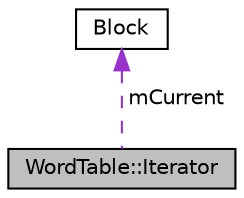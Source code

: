 digraph "WordTable::Iterator"
{
  edge [fontname="Helvetica",fontsize="10",labelfontname="Helvetica",labelfontsize="10"];
  node [fontname="Helvetica",fontsize="10",shape=record];
  Node1 [label="WordTable::Iterator",height=0.2,width=0.4,color="black", fillcolor="grey75", style="filled", fontcolor="black"];
  Node2 -> Node1 [dir="back",color="darkorchid3",fontsize="10",style="dashed",label=" mCurrent" ,fontname="Helvetica"];
  Node2 [label="Block",height=0.2,width=0.4,color="black", fillcolor="white", style="filled",URL="$classBlock.html",tooltip="Die Klasse Block implementiert die Blöcke, wo die Wörter gespeichert werden. "];
}
